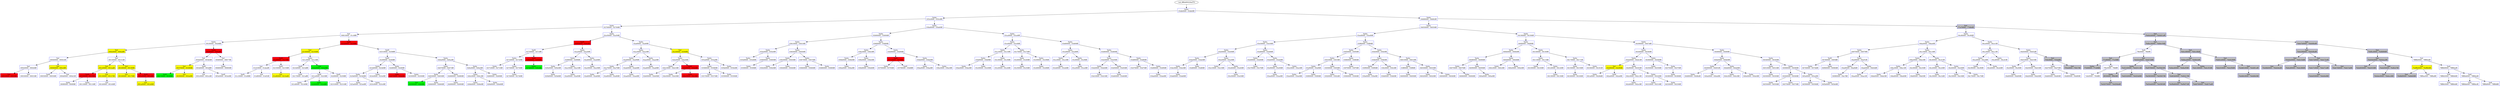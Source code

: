 /* Pid:   2424 */
digraph processtree {
graph [rankdir = "TB"];
vad_fffffa80022baf78 -> vad_fffffa8000ebfe30
vad_fffffa8000ebfe30 [label = "{ Vadm\n03db0000 - 03db0fff }"shape = "record" color = "blue" style = "filled" fillcolor = "white"];
vad_fffffa8000ebfe30 -> vad_fffffa8000ebc610
vad_fffffa8000ebc610 [label = "{ Vadm\n035c0000 - 035c0fff }"shape = "record" color = "blue" style = "filled" fillcolor = "white"];
vad_fffffa8000ebc610 -> vad_fffffa8000ebb9d0
vad_fffffa8000ebb9d0 [label = "{ Vadm\n02700000 - 02700fff }"shape = "record" color = "blue" style = "filled" fillcolor = "white"];
vad_fffffa8000ebb9d0 -> vad_fffffa8001f89d60
vad_fffffa8001f89d60 [label = "{ Vad \n00810000 - 01c0ffff }"shape = "record" color = "blue" style = "filled" fillcolor = "white"];
vad_fffffa8001f89d60 -> vad_fffffa8002196b10
vad_fffffa8002196b10 [label = "{ Vadm\n001f0000 - 0026ffff }"shape = "record" color = "blue" style = "filled" fillcolor = "white"];
vad_fffffa8002196b10 -> vad_fffffa8001f51980
vad_fffffa8001f51980 [label = "{ Vad \n000e0000 - 000edfff }"shape = "record" color = "blue" style = "filled" fillcolor = "yellow"];
vad_fffffa8001f51980 -> vad_fffffa8001d390e0
vad_fffffa8001d390e0 [label = "{ Vad \n00040000 - 00041fff }"shape = "record" color = "blue" style = "filled" fillcolor = "white"];
vad_fffffa8001d390e0 -> vad_fffffa8001f51aa0
vad_fffffa8001f51aa0 [label = "{ Vad \n00020000 - 00026fff }"shape = "record" color = "blue" style = "filled" fillcolor = "white"];
vad_fffffa8001f51aa0 -> vad_fffffa80022ba550
vad_fffffa80022ba550 [label = "{ Vad \n00010000 - 0001ffff }"shape = "record" color = "blue" style = "filled" fillcolor = "red"];
vad_fffffa8001f51aa0 -> vad_fffffa8002201190
vad_fffffa8002201190 [label = "{ Vad \n00030000 - 00033fff }"shape = "record" color = "blue" style = "filled" fillcolor = "white"];
vad_fffffa8001d390e0 -> vad_fffffa80022a1cb0
vad_fffffa80022a1cb0 [label = "{ Vad \n00060000 - 000c6fff }"shape = "record" color = "blue" style = "filled" fillcolor = "yellow"];
vad_fffffa80022a1cb0 -> vad_fffffa8001f10760
vad_fffffa8001f10760 [label = "{ VadS\n00050000 - 00050fff }"shape = "record" color = "blue" style = "filled" fillcolor = "white"];
vad_fffffa80022a1cb0 -> vad_fffffa8001f51a10
vad_fffffa8001f51a10 [label = "{ Vad \n000d0000 - 000d1fff }"shape = "record" color = "blue" style = "filled" fillcolor = "white"];
vad_fffffa8001f51980 -> vad_fffffa8001c76640
vad_fffffa8001c76640 [label = "{ Vad \n00150000 - 00151fff }"shape = "record" color = "blue" style = "filled" fillcolor = "white"];
vad_fffffa8001c76640 -> vad_fffffa800201e370
vad_fffffa800201e370 [label = "{ Vad \n00120000 - 0012afff }"shape = "record" color = "blue" style = "filled" fillcolor = "yellow"];
vad_fffffa800201e370 -> vad_fffffa8001dbbb10
vad_fffffa8001dbbb10 [label = "{ VadS\n00100000 - 0010ffff }"shape = "record" color = "blue" style = "filled" fillcolor = "red"];
vad_fffffa8001dbbb10 -> vad_fffffa80021cbbd0
vad_fffffa80021cbbd0 [label = "{ Vadm\n000f0000 - 000f0fff }"shape = "record" color = "blue" style = "filled" fillcolor = "white"];
vad_fffffa8001dbbb10 -> vad_fffffa8001edea40
vad_fffffa8001edea40 [label = "{ Vadm\n00110000 - 00110fff }"shape = "record" color = "blue" style = "filled" fillcolor = "white"];
vad_fffffa800201e370 -> vad_fffffa800201d010
vad_fffffa800201d010 [label = "{ Vad \n00130000 - 00137fff }"shape = "record" color = "blue" style = "filled" fillcolor = "yellow"];
vad_fffffa800201d010 -> vad_fffffa800202a9e0
vad_fffffa800202a9e0 [label = "{ Vad \n00140000 - 00140fff }"shape = "record" color = "blue" style = "filled" fillcolor = "white"];
vad_fffffa8001c76640 -> vad_fffffa8000e932a0
vad_fffffa8000e932a0 [label = "{ Vad \n00180000 - 00190fff }"shape = "record" color = "blue" style = "filled" fillcolor = "yellow"];
vad_fffffa8000e932a0 -> vad_fffffa80022a3510
vad_fffffa80022a3510 [label = "{ Vad \n00160000 - 00170fff }"shape = "record" color = "blue" style = "filled" fillcolor = "yellow"];
vad_fffffa8000e932a0 -> vad_fffffa8001415160
vad_fffffa8001415160 [label = "{ VadS\n001e0000 - 001effff }"shape = "record" color = "blue" style = "filled" fillcolor = "red"];
vad_fffffa8001415160 -> vad_fffffa8002201420
vad_fffffa8002201420 [label = "{ Vad \n001a0000 - 001d0fff }"shape = "record" color = "blue" style = "filled" fillcolor = "yellow"];
vad_fffffa8002196b10 -> vad_fffffa8001069620
vad_fffffa8001069620 [label = "{ Vadm\n003f0000 - 004effff }"shape = "record" color = "blue" style = "filled" fillcolor = "red"];
vad_fffffa8001069620 -> vad_fffffa8000ea4880
vad_fffffa8000ea4880 [label = "{ Vad \n003b0000 - 003b0fff }"shape = "record" color = "blue" style = "filled" fillcolor = "white"];
vad_fffffa8000ea4880 -> vad_fffffa800222a190
vad_fffffa800222a190 [label = "{ Vad \n00370000 - 00380fff }"shape = "record" color = "blue" style = "filled" fillcolor = "yellow"];
vad_fffffa800222a190 -> vad_fffffa8001ee48e0
vad_fffffa8001ee48e0 [label = "{ VadS\n00270000 - 0036ffff }"shape = "record" color = "blue" style = "filled" fillcolor = "green"];
vad_fffffa800222a190 -> vad_fffffa8000e96780
vad_fffffa8000e96780 [label = "{ Vad \n00390000 - 003a0fff }"shape = "record" color = "blue" style = "filled" fillcolor = "yellow"];
vad_fffffa8000ea4880 -> vad_fffffa8000e91390
vad_fffffa8000e91390 [label = "{ VadS\n003d0000 - 003dffff }"shape = "record" color = "blue" style = "filled" fillcolor = "white"];
vad_fffffa8000e91390 -> vad_fffffa8000e94da0
vad_fffffa8000e94da0 [label = "{ Vad \n003c0000 - 003c2fff }"shape = "record" color = "blue" style = "filled" fillcolor = "white"];
vad_fffffa8000e91390 -> vad_fffffa8000e93700
vad_fffffa8000e93700 [label = "{ VadS\n003e0000 - 003e0fff }"shape = "record" color = "blue" style = "filled" fillcolor = "white"];
vad_fffffa8001069620 -> vad_fffffa8001f89720
vad_fffffa8001f89720 [label = "{ Vad \n004f0000 - 00677fff }"shape = "record" color = "blue" style = "filled" fillcolor = "white"];
vad_fffffa8001f89720 -> vad_fffffa80021eee50
vad_fffffa80021eee50 [label = "{ Vadm\n00680000 - 00800fff }"shape = "record" color = "blue" style = "filled" fillcolor = "white"];
vad_fffffa8001f89d60 -> vad_fffffa8001333df0
vad_fffffa8001333df0 [label = "{ VadS\n02320000 - 0239ffff }"shape = "record" color = "blue" style = "filled" fillcolor = "red"];
vad_fffffa8001333df0 -> vad_fffffa8000eba9c0
vad_fffffa8000eba9c0 [label = "{ Vad \n02160000 - 02164fff }"shape = "record" color = "blue" style = "filled" fillcolor = "yellow"];
vad_fffffa8000eba9c0 -> vad_fffffa8000d27850
vad_fffffa8000d27850 [label = "{ VadS\n01e00000 - 01e7ffff }"shape = "record" color = "blue" style = "filled" fillcolor = "red"];
vad_fffffa8000d27850 -> vad_fffffa8000e95970
vad_fffffa8000e95970 [label = "{ Vad \n01d10000 - 01deefff }"shape = "record" color = "blue" style = "filled" fillcolor = "white"];
vad_fffffa8000e95970 -> vad_fffffa8001d39090
vad_fffffa8001d39090 [label = "{ VadS\n01c10000 - 01d0ffff }"shape = "record" color = "blue" style = "filled" fillcolor = "white"];
vad_fffffa8000e95970 -> vad_fffffa8000e9e660
vad_fffffa8000e9e660 [label = "{ Vad \n01df0000 - 01df1fff }"shape = "record" color = "blue" style = "filled" fillcolor = "white"];
vad_fffffa8000d27850 -> vad_fffffa80022aec10
vad_fffffa80022aec10 [label = "{ VadS\n02150000 - 02150fff }"shape = "record" color = "blue" style = "filled" fillcolor = "white"];
vad_fffffa80022aec10 -> vad_fffffa8000e8e3c0
vad_fffffa8000e8e3c0 [label = "{ Vad \n01e80000 - 0214efff }"shape = "record" color = "blue" style = "filled" fillcolor = "yellow"];
vad_fffffa8000eba9c0 -> vad_fffffa8000ea6c10
vad_fffffa8000ea6c10 [label = "{ Vadm\n021c0000 - 021c0fff }"shape = "record" color = "blue" style = "filled" fillcolor = "white"];
vad_fffffa8000ea6c10 -> vad_fffffa8001e8d680
vad_fffffa8001e8d680 [label = "{ VadS\n021b0000 - 021bffff }"shape = "record" color = "blue" style = "filled" fillcolor = "white"];
vad_fffffa8001e8d680 -> vad_fffffa8000eb0680
vad_fffffa8000eb0680 [label = "{ VadS\n02170000 - 021affff }"shape = "record" color = "blue" style = "filled" fillcolor = "white"];
vad_fffffa8000ea6c10 -> vad_fffffa8000eba620
vad_fffffa8000eba620 [label = "{ Vad \n022e0000 - 022e0fff }"shape = "record" color = "blue" style = "filled" fillcolor = "green"];
vad_fffffa8000eba620 -> vad_fffffa8001cb6970
vad_fffffa8001cb6970 [label = "{ VadS\n021e0000 - 0225ffff }"shape = "record" color = "blue" style = "filled" fillcolor = "white"];
vad_fffffa8001cb6970 -> vad_fffffa8000eba920
vad_fffffa8000eba920 [label = "{ Vadm\n021d0000 - 021d0fff }"shape = "record" color = "blue" style = "filled" fillcolor = "white"];
vad_fffffa8001cb6970 -> vad_fffffa80013367e0
vad_fffffa80013367e0 [label = "{ VadS\n02260000 - 022dffff }"shape = "record" color = "blue" style = "filled" fillcolor = "green"];
vad_fffffa8000eba620 -> vad_fffffa8001e9d140
vad_fffffa8001e9d140 [label = "{ VadS\n022f0000 - 0230ffff }"shape = "record" color = "blue" style = "filled" fillcolor = "white"];
vad_fffffa8001e9d140 -> vad_fffffa8000ebbf70
vad_fffffa8000ebbf70 [label = "{ Vadm\n02310000 - 02310fff }"shape = "record" color = "blue" style = "filled" fillcolor = "white"];
vad_fffffa8001333df0 -> vad_fffffa8000e96390
vad_fffffa8000e96390 [label = "{ VadS\n02510000 - 0258ffff }"shape = "record" color = "blue" style = "filled" fillcolor = "white"];
vad_fffffa8000e96390 -> vad_fffffa80020f0270
vad_fffffa80020f0270 [label = "{ VadS\n023f0000 - 0246ffff }"shape = "record" color = "blue" style = "filled" fillcolor = "white"];
vad_fffffa80020f0270 -> vad_fffffa8000ebbe30
vad_fffffa8000ebbe30 [label = "{ Vadm\n023d0000 - 023d0fff }"shape = "record" color = "blue" style = "filled" fillcolor = "white"];
vad_fffffa8000ebbe30 -> vad_fffffa8000ebc250
vad_fffffa8000ebc250 [label = "{ Vadm\n023b0000 - 023b0fff }"shape = "record" color = "blue" style = "filled" fillcolor = "white"];
vad_fffffa8000ebc250 -> vad_fffffa8000eba580
vad_fffffa8000eba580 [label = "{ Vadm\n023a0000 - 023a0fff }"shape = "record" color = "blue" style = "filled" fillcolor = "white"];
vad_fffffa8000ebc250 -> vad_fffffa8000ebc110
vad_fffffa8000ebc110 [label = "{ Vadm\n023c0000 - 023c0fff }"shape = "record" color = "blue" style = "filled" fillcolor = "white"];
vad_fffffa8000ebbe30 -> vad_fffffa8000ebbd90
vad_fffffa8000ebbd90 [label = "{ Vadm\n023e0000 - 023e0fff }"shape = "record" color = "blue" style = "filled" fillcolor = "white"];
vad_fffffa80020f0270 -> vad_fffffa8000ebbcf0
vad_fffffa8000ebbcf0 [label = "{ Vadm\n024f0000 - 024f0fff }"shape = "record" color = "blue" style = "filled" fillcolor = "white"];
vad_fffffa8000ebbcf0 -> vad_fffffa8000e8e170
vad_fffffa8000e8e170 [label = "{ VadS\n02470000 - 024effff }"shape = "record" color = "blue" style = "filled" fillcolor = "red"];
vad_fffffa8000ebbcf0 -> vad_fffffa8000ebbc50
vad_fffffa8000ebbc50 [label = "{ Vadm\n02500000 - 02500fff }"shape = "record" color = "blue" style = "filled" fillcolor = "white"];
vad_fffffa8000e96390 -> vad_fffffa8001bc60e0
vad_fffffa8001bc60e0 [label = "{ Vadm\n026a0000 - 026a2fff }"shape = "record" color = "blue" style = "filled" fillcolor = "white"];
vad_fffffa8001bc60e0 -> vad_fffffa8001fa56c0
vad_fffffa8001fa56c0 [label = "{ Vadm\n02670000 - 02673fff }"shape = "record" color = "blue" style = "filled" fillcolor = "white"];
vad_fffffa8001fa56c0 -> vad_fffffa8000ebbbb0
vad_fffffa8000ebbbb0 [label = "{ Vadm\n02650000 - 02650fff }"shape = "record" color = "blue" style = "filled" fillcolor = "white"];
vad_fffffa8000ebbbb0 -> vad_fffffa8000eba800
vad_fffffa8000eba800 [label = "{ Vad \n02590000 - 0264ffff }"shape = "record" color = "blue" style = "filled" fillcolor = "green"];
vad_fffffa8000ebbbb0 -> vad_fffffa8001f2ce70
vad_fffffa8001f2ce70 [label = "{ Vadm\n02660000 - 02660fff }"shape = "record" color = "blue" style = "filled" fillcolor = "white"];
vad_fffffa8001fa56c0 -> vad_fffffa8000eacdd0
vad_fffffa8000eacdd0 [label = "{ Vadm\n02680000 - 02680fff }"shape = "record" color = "blue" style = "filled" fillcolor = "white"];
vad_fffffa8000eacdd0 -> vad_fffffa800224f360
vad_fffffa800224f360 [label = "{ Vadm\n02690000 - 02690fff }"shape = "record" color = "blue" style = "filled" fillcolor = "white"];
vad_fffffa8001bc60e0 -> vad_fffffa8000ebbb10
vad_fffffa8000ebbb10 [label = "{ Vadm\n026e0000 - 026e0fff }"shape = "record" color = "blue" style = "filled" fillcolor = "white"];
vad_fffffa8000ebbb10 -> vad_fffffa8001ea1870
vad_fffffa8001ea1870 [label = "{ Vadm\n026c0000 - 026c3fff }"shape = "record" color = "blue" style = "filled" fillcolor = "white"];
vad_fffffa8001ea1870 -> vad_fffffa8001d3c940
vad_fffffa8001d3c940 [label = "{ Vadm\n026b0000 - 026b0fff }"shape = "record" color = "blue" style = "filled" fillcolor = "white"];
vad_fffffa8001ea1870 -> vad_fffffa8001f4a4d0
vad_fffffa8001f4a4d0 [label = "{ Vadm\n026d0000 - 026d0fff }"shape = "record" color = "blue" style = "filled" fillcolor = "white"];
vad_fffffa8000ebbb10 -> vad_fffffa8000ebba70
vad_fffffa8000ebba70 [label = "{ Vadm\n026f0000 - 026f0fff }"shape = "record" color = "blue" style = "filled" fillcolor = "white"];
vad_fffffa8000ebb9d0 -> vad_fffffa8000ebb1b0
vad_fffffa8000ebb1b0 [label = "{ Vadm\n02a50000 - 02a50fff }"shape = "record" color = "blue" style = "filled" fillcolor = "white"];
vad_fffffa8000ebb1b0 -> vad_fffffa8001eb5170
vad_fffffa8001eb5170 [label = "{ VadS\n02950000 - 029cffff }"shape = "record" color = "blue" style = "filled" fillcolor = "red"];
vad_fffffa8001eb5170 -> vad_fffffa8000e91900
vad_fffffa8000e91900 [label = "{ VadS\n02750000 - 027cffff }"shape = "record" color = "blue" style = "filled" fillcolor = "white"];
vad_fffffa8000e91900 -> vad_fffffa8000ebb890
vad_fffffa8000ebb890 [label = "{ Vadm\n02720000 - 02720fff }"shape = "record" color = "blue" style = "filled" fillcolor = "white"];
vad_fffffa8000ebb890 -> vad_fffffa8000ebb930
vad_fffffa8000ebb930 [label = "{ Vadm\n02710000 - 02710fff }"shape = "record" color = "blue" style = "filled" fillcolor = "white"];
vad_fffffa8000ebb890 -> vad_fffffa8000ebb7f0
vad_fffffa8000ebb7f0 [label = "{ Vadm\n02730000 - 02730fff }"shape = "record" color = "blue" style = "filled" fillcolor = "white"];
vad_fffffa8000ebb7f0 -> vad_fffffa8000ebb750
vad_fffffa8000ebb750 [label = "{ Vadm\n02740000 - 02740fff }"shape = "record" color = "blue" style = "filled" fillcolor = "white"];
vad_fffffa8000e91900 -> vad_fffffa8001c3e260
vad_fffffa8001c3e260 [label = "{ VadS\n028d0000 - 0294ffff }"shape = "record" color = "blue" style = "filled" fillcolor = "red"];
vad_fffffa8001c3e260 -> vad_fffffa8000ebc1b0
vad_fffffa8000ebc1b0 [label = "{ Vadm\n027d0000 - 028cffff }"shape = "record" color = "blue" style = "filled" fillcolor = "green"];
vad_fffffa8001eb5170 -> vad_fffffa8000ebb390
vad_fffffa8000ebb390 [label = "{ Vadm\n02a20000 - 02a20fff }"shape = "record" color = "blue" style = "filled" fillcolor = "white"];
vad_fffffa8000ebb390 -> vad_fffffa8000ebb570
vad_fffffa8000ebb570 [label = "{ Vadm\n029f0000 - 029f0fff }"shape = "record" color = "blue" style = "filled" fillcolor = "white"];
vad_fffffa8000ebb570 -> vad_fffffa8000ebb610
vad_fffffa8000ebb610 [label = "{ Vadm\n029e0000 - 029e0fff }"shape = "record" color = "blue" style = "filled" fillcolor = "white"];
vad_fffffa8000ebb610 -> vad_fffffa8000ebb6b0
vad_fffffa8000ebb6b0 [label = "{ Vadm\n029d0000 - 029d0fff }"shape = "record" color = "blue" style = "filled" fillcolor = "white"];
vad_fffffa8000ebb570 -> vad_fffffa8000ebb430
vad_fffffa8000ebb430 [label = "{ Vadm\n02a10000 - 02a10fff }"shape = "record" color = "blue" style = "filled" fillcolor = "white"];
vad_fffffa8000ebb430 -> vad_fffffa8000ebb4d0
vad_fffffa8000ebb4d0 [label = "{ Vadm\n02a00000 - 02a00fff }"shape = "record" color = "blue" style = "filled" fillcolor = "white"];
vad_fffffa8000ebb390 -> vad_fffffa8000ebb250
vad_fffffa8000ebb250 [label = "{ Vadm\n02a40000 - 02a40fff }"shape = "record" color = "blue" style = "filled" fillcolor = "white"];
vad_fffffa8000ebb250 -> vad_fffffa8000ebb2f0
vad_fffffa8000ebb2f0 [label = "{ Vadm\n02a30000 - 02a30fff }"shape = "record" color = "blue" style = "filled" fillcolor = "white"];
vad_fffffa8000ebb1b0 -> vad_fffffa8000ebcc50
vad_fffffa8000ebcc50 [label = "{ Vadm\n02af0000 - 02af0fff }"shape = "record" color = "blue" style = "filled" fillcolor = "white"];
vad_fffffa8000ebcc50 -> vad_fffffa8000ebce30
vad_fffffa8000ebce30 [label = "{ Vadm\n02ac0000 - 02ac0fff }"shape = "record" color = "blue" style = "filled" fillcolor = "white"];
vad_fffffa8000ebce30 -> vad_fffffa8000ebb010
vad_fffffa8000ebb010 [label = "{ Vadm\n02a90000 - 02a90fff }"shape = "record" color = "blue" style = "filled" fillcolor = "white"];
vad_fffffa8000ebb010 -> vad_fffffa8000ebbed0
vad_fffffa8000ebbed0 [label = "{ Vadm\n02a70000 - 02a70fff }"shape = "record" color = "blue" style = "filled" fillcolor = "white"];
vad_fffffa8000ebbed0 -> vad_fffffa8000ebb110
vad_fffffa8000ebb110 [label = "{ Vadm\n02a60000 - 02a60fff }"shape = "record" color = "blue" style = "filled" fillcolor = "white"];
vad_fffffa8000ebbed0 -> vad_fffffa8000ebc010
vad_fffffa8000ebc010 [label = "{ Vadm\n02a80000 - 02a80fff }"shape = "record" color = "blue" style = "filled" fillcolor = "white"];
vad_fffffa8000ebb010 -> vad_fffffa8000ebced0
vad_fffffa8000ebced0 [label = "{ Vadm\n02ab0000 - 02ab0fff }"shape = "record" color = "blue" style = "filled" fillcolor = "white"];
vad_fffffa8000ebced0 -> vad_fffffa8000ebcf70
vad_fffffa8000ebcf70 [label = "{ Vadm\n02aa0000 - 02aa0fff }"shape = "record" color = "blue" style = "filled" fillcolor = "white"];
vad_fffffa8000ebce30 -> vad_fffffa8000ebccf0
vad_fffffa8000ebccf0 [label = "{ Vadm\n02ae0000 - 02ae0fff }"shape = "record" color = "blue" style = "filled" fillcolor = "white"];
vad_fffffa8000ebccf0 -> vad_fffffa8000ebcd90
vad_fffffa8000ebcd90 [label = "{ Vadm\n02ad0000 - 02ad0fff }"shape = "record" color = "blue" style = "filled" fillcolor = "white"];
vad_fffffa8000ebcc50 -> vad_fffffa8000e94e30
vad_fffffa8000e94e30 [label = "{ Vad \n02c40000 - 0356ffff }"shape = "record" color = "blue" style = "filled" fillcolor = "yellow"];
vad_fffffa8000e94e30 -> vad_fffffa8000ebca70
vad_fffffa8000ebca70 [label = "{ Vadm\n02b20000 - 02b20fff }"shape = "record" color = "blue" style = "filled" fillcolor = "white"];
vad_fffffa8000ebca70 -> vad_fffffa8000ebcb10
vad_fffffa8000ebcb10 [label = "{ Vadm\n02b10000 - 02b10fff }"shape = "record" color = "blue" style = "filled" fillcolor = "white"];
vad_fffffa8000ebcb10 -> vad_fffffa8000ebcbb0
vad_fffffa8000ebcbb0 [label = "{ Vadm\n02b00000 - 02b00fff }"shape = "record" color = "blue" style = "filled" fillcolor = "white"];
vad_fffffa8000ebca70 -> vad_fffffa8000ea8220
vad_fffffa8000ea8220 [label = "{ VadS\n02b40000 - 02bbffff }"shape = "record" color = "blue" style = "filled" fillcolor = "red"];
vad_fffffa8000ea8220 -> vad_fffffa8000ebc9d0
vad_fffffa8000ebc9d0 [label = "{ Vadm\n02b30000 - 02b30fff }"shape = "record" color = "blue" style = "filled" fillcolor = "white"];
vad_fffffa8000ea8220 -> vad_fffffa8000ea50b0
vad_fffffa8000ea50b0 [label = "{ VadS\n02bc0000 - 02c3ffff }"shape = "record" color = "blue" style = "filled" fillcolor = "red"];
vad_fffffa8000e94e30 -> vad_fffffa8000ebc750
vad_fffffa8000ebc750 [label = "{ Vadm\n035a0000 - 035a0fff }"shape = "record" color = "blue" style = "filled" fillcolor = "white"];
vad_fffffa8000ebc750 -> vad_fffffa8000ebc890
vad_fffffa8000ebc890 [label = "{ Vadm\n03580000 - 03580fff }"shape = "record" color = "blue" style = "filled" fillcolor = "white"];
vad_fffffa8000ebc890 -> vad_fffffa8000ebc930
vad_fffffa8000ebc930 [label = "{ Vadm\n03570000 - 03570fff }"shape = "record" color = "blue" style = "filled" fillcolor = "white"];
vad_fffffa8000ebc890 -> vad_fffffa8000ebc7f0
vad_fffffa8000ebc7f0 [label = "{ Vadm\n03590000 - 03590fff }"shape = "record" color = "blue" style = "filled" fillcolor = "white"];
vad_fffffa8000ebc750 -> vad_fffffa8000ebc6b0
vad_fffffa8000ebc6b0 [label = "{ Vadm\n035b0000 - 035b0fff }"shape = "record" color = "blue" style = "filled" fillcolor = "white"];
vad_fffffa8000ebc610 -> vad_fffffa8000ebd570
vad_fffffa8000ebd570 [label = "{ Vadm\n03bd0000 - 03bd0fff }"shape = "record" color = "blue" style = "filled" fillcolor = "white"];
vad_fffffa8000ebd570 -> vad_fffffa8000ebdcf0
vad_fffffa8000ebdcf0 [label = "{ Vadm\n03690000 - 03690fff }"shape = "record" color = "blue" style = "filled" fillcolor = "white"];
vad_fffffa8000ebdcf0 -> vad_fffffa8000ebc2f0
vad_fffffa8000ebc2f0 [label = "{ Vadm\n03610000 - 03610fff }"shape = "record" color = "blue" style = "filled" fillcolor = "white"];
vad_fffffa8000ebc2f0 -> vad_fffffa8000ebc4d0
vad_fffffa8000ebc4d0 [label = "{ Vadm\n035e0000 - 035e0fff }"shape = "record" color = "blue" style = "filled" fillcolor = "white"];
vad_fffffa8000ebc4d0 -> vad_fffffa8000ebc570
vad_fffffa8000ebc570 [label = "{ Vadm\n035d0000 - 035d0fff }"shape = "record" color = "blue" style = "filled" fillcolor = "white"];
vad_fffffa8000ebc4d0 -> vad_fffffa8000ebc390
vad_fffffa8000ebc390 [label = "{ Vadm\n03600000 - 03600fff }"shape = "record" color = "blue" style = "filled" fillcolor = "white"];
vad_fffffa8000ebc390 -> vad_fffffa8000ebc430
vad_fffffa8000ebc430 [label = "{ Vadm\n035f0000 - 035f0fff }"shape = "record" color = "blue" style = "filled" fillcolor = "white"];
vad_fffffa8000ebc2f0 -> vad_fffffa8000ebd010
vad_fffffa8000ebd010 [label = "{ Vadm\n03650000 - 03650fff }"shape = "record" color = "blue" style = "filled" fillcolor = "white"];
vad_fffffa8000ebd010 -> vad_fffffa8000ebdf70
vad_fffffa8000ebdf70 [label = "{ Vadm\n03630000 - 03630fff }"shape = "record" color = "blue" style = "filled" fillcolor = "white"];
vad_fffffa8000ebdf70 -> vad_fffffa8000ebde30
vad_fffffa8000ebde30 [label = "{ Vadm\n03620000 - 03620fff }"shape = "record" color = "blue" style = "filled" fillcolor = "white"];
vad_fffffa8000ebdf70 -> vad_fffffa8000ebded0
vad_fffffa8000ebded0 [label = "{ Vadm\n03640000 - 03640fff }"shape = "record" color = "blue" style = "filled" fillcolor = "white"];
vad_fffffa8000ebd010 -> vad_fffffa8000ebdc50
vad_fffffa8000ebdc50 [label = "{ Vadm\n03670000 - 03670fff }"shape = "record" color = "blue" style = "filled" fillcolor = "white"];
vad_fffffa8000ebdc50 -> vad_fffffa8000ebdd90
vad_fffffa8000ebdd90 [label = "{ Vadm\n03660000 - 03660fff }"shape = "record" color = "blue" style = "filled" fillcolor = "white"];
vad_fffffa8000ebdc50 -> vad_fffffa8000ebdbb0
vad_fffffa8000ebdbb0 [label = "{ Vadm\n03680000 - 03680fff }"shape = "record" color = "blue" style = "filled" fillcolor = "white"];
vad_fffffa8000ebdcf0 -> vad_fffffa8000ebd750
vad_fffffa8000ebd750 [label = "{ Vadm\n036f0000 - 036f0fff }"shape = "record" color = "blue" style = "filled" fillcolor = "white"];
vad_fffffa8000ebd750 -> vad_fffffa8000ebd930
vad_fffffa8000ebd930 [label = "{ Vadm\n036c0000 - 036c0fff }"shape = "record" color = "blue" style = "filled" fillcolor = "white"];
vad_fffffa8000ebd930 -> vad_fffffa8000ebd9d0
vad_fffffa8000ebd9d0 [label = "{ Vadm\n036b0000 - 036b0fff }"shape = "record" color = "blue" style = "filled" fillcolor = "white"];
vad_fffffa8000ebd9d0 -> vad_fffffa8000ebdb10
vad_fffffa8000ebdb10 [label = "{ Vadm\n036a0000 - 036a0fff }"shape = "record" color = "blue" style = "filled" fillcolor = "white"];
vad_fffffa8000ebd930 -> vad_fffffa8000ebd890
vad_fffffa8000ebd890 [label = "{ Vadm\n036e0000 - 036e0fff }"shape = "record" color = "blue" style = "filled" fillcolor = "white"];
vad_fffffa8000ebd890 -> vad_fffffa8000ebda70
vad_fffffa8000ebda70 [label = "{ Vadm\n036d0000 - 036d0fff }"shape = "record" color = "blue" style = "filled" fillcolor = "white"];
vad_fffffa8000ebd750 -> vad_fffffa8000ebd7f0
vad_fffffa8000ebd7f0 [label = "{ Vadm\n03b90000 - 03b90fff }"shape = "record" color = "blue" style = "filled" fillcolor = "white"];
vad_fffffa8000ebd7f0 -> vad_fffffa8000ea74c0
vad_fffffa8000ea74c0 [label = "{ VadS\n03710000 - 0378ffff }"shape = "record" color = "blue" style = "filled" fillcolor = "red"];
vad_fffffa8000ea74c0 -> vad_fffffa8000ebd6b0
vad_fffffa8000ebd6b0 [label = "{ Vadm\n03700000 - 03700fff }"shape = "record" color = "blue" style = "filled" fillcolor = "white"];
vad_fffffa8000ea74c0 -> vad_fffffa800209fdc0
vad_fffffa800209fdc0 [label = "{ VadS\n03790000 - 03b8ffff }"shape = "record" color = "blue" style = "filled" fillcolor = "white"];
vad_fffffa8000ebd7f0 -> vad_fffffa8000ebd4d0
vad_fffffa8000ebd4d0 [label = "{ Vadm\n03bb0000 - 03bb0fff }"shape = "record" color = "blue" style = "filled" fillcolor = "white"];
vad_fffffa8000ebd4d0 -> vad_fffffa8000ebd610
vad_fffffa8000ebd610 [label = "{ Vadm\n03ba0000 - 03ba0fff }"shape = "record" color = "blue" style = "filled" fillcolor = "white"];
vad_fffffa8000ebd4d0 -> vad_fffffa8000ebd430
vad_fffffa8000ebd430 [label = "{ Vadm\n03bc0000 - 03bc0fff }"shape = "record" color = "blue" style = "filled" fillcolor = "white"];
vad_fffffa8000ebd570 -> vad_fffffa8000ebef70
vad_fffffa8000ebef70 [label = "{ Vadm\n03ca0000 - 03ca0fff }"shape = "record" color = "blue" style = "filled" fillcolor = "white"];
vad_fffffa8000ebef70 -> vad_fffffa8000ec40d0
vad_fffffa8000ec40d0 [label = "{ Vadm\n03c40000 - 03c40fff }"shape = "record" color = "blue" style = "filled" fillcolor = "white"];
vad_fffffa8000ec40d0 -> vad_fffffa8000ec4210
vad_fffffa8000ec4210 [label = "{ Vadm\n03c10000 - 03c10fff }"shape = "record" color = "blue" style = "filled" fillcolor = "white"];
vad_fffffa8000ec4210 -> vad_fffffa8000ebd110
vad_fffffa8000ebd110 [label = "{ Vadm\n03bf0000 - 03bf0fff }"shape = "record" color = "blue" style = "filled" fillcolor = "white"];
vad_fffffa8000ebd110 -> vad_fffffa8000ebd390
vad_fffffa8000ebd390 [label = "{ Vadm\n03be0000 - 03be0fff }"shape = "record" color = "blue" style = "filled" fillcolor = "white"];
vad_fffffa8000ebd110 -> vad_fffffa8000ebd2f0
vad_fffffa8000ebd2f0 [label = "{ Vadm\n03c00000 - 03c00fff }"shape = "record" color = "blue" style = "filled" fillcolor = "white"];
vad_fffffa8000ec4210 -> vad_fffffa8000ebe010
vad_fffffa8000ebe010 [label = "{ Vadm\n03c30000 - 03c30fff }"shape = "record" color = "blue" style = "filled" fillcolor = "white"];
vad_fffffa8000ebe010 -> vad_fffffa8000ebeed0
vad_fffffa8000ebeed0 [label = "{ Vadm\n03c20000 - 03c20fff }"shape = "record" color = "blue" style = "filled" fillcolor = "white"];
vad_fffffa8000ec40d0 -> vad_fffffa8000ec5f70
vad_fffffa8000ec5f70 [label = "{ Vadm\n03c70000 - 03c70fff }"shape = "record" color = "blue" style = "filled" fillcolor = "white"];
vad_fffffa8000ec5f70 -> vad_fffffa8000ebee30
vad_fffffa8000ebee30 [label = "{ Vadm\n03c60000 - 03c60fff }"shape = "record" color = "blue" style = "filled" fillcolor = "white"];
vad_fffffa8000ebee30 -> vad_fffffa8000ebecf0
vad_fffffa8000ebecf0 [label = "{ Vadm\n03c50000 - 03c50fff }"shape = "record" color = "blue" style = "filled" fillcolor = "white"];
vad_fffffa8000ec5f70 -> vad_fffffa8000ebec50
vad_fffffa8000ebec50 [label = "{ Vadm\n03c90000 - 03c90fff }"shape = "record" color = "blue" style = "filled" fillcolor = "white"];
vad_fffffa8000ebec50 -> vad_fffffa8000ebeb10
vad_fffffa8000ebeb10 [label = "{ Vadm\n03c80000 - 03c80fff }"shape = "record" color = "blue" style = "filled" fillcolor = "white"];
vad_fffffa8000ebef70 -> vad_fffffa8000ebebb0
vad_fffffa8000ebebb0 [label = "{ Vadm\n03d00000 - 03d00fff }"shape = "record" color = "blue" style = "filled" fillcolor = "white"];
vad_fffffa8000ebebb0 -> vad_fffffa8000ebed90
vad_fffffa8000ebed90 [label = "{ Vadm\n03cd0000 - 03cd0fff }"shape = "record" color = "blue" style = "filled" fillcolor = "white"];
vad_fffffa8000ebed90 -> vad_fffffa8000ebea70
vad_fffffa8000ebea70 [label = "{ Vadm\n03cc0000 - 03cc0fff }"shape = "record" color = "blue" style = "filled" fillcolor = "white"];
vad_fffffa8000ebea70 -> vad_fffffa8000ebe930
vad_fffffa8000ebe930 [label = "{ Vadm\n03cb0000 - 03cb0fff }"shape = "record" color = "blue" style = "filled" fillcolor = "white"];
vad_fffffa8000ebed90 -> vad_fffffa8000ebe890
vad_fffffa8000ebe890 [label = "{ Vadm\n03cf0000 - 03cf0fff }"shape = "record" color = "blue" style = "filled" fillcolor = "white"];
vad_fffffa8000ebe890 -> vad_fffffa8000ebe750
vad_fffffa8000ebe750 [label = "{ Vadm\n03ce0000 - 03ce0fff }"shape = "record" color = "blue" style = "filled" fillcolor = "white"];
vad_fffffa8000ebebb0 -> vad_fffffa8000ebe7f0
vad_fffffa8000ebe7f0 [label = "{ Vadm\n03d60000 - 03d60fff }"shape = "record" color = "blue" style = "filled" fillcolor = "white"];
vad_fffffa8000ebe7f0 -> vad_fffffa8000ebe9d0
vad_fffffa8000ebe9d0 [label = "{ Vadm\n03d30000 - 03d30fff }"shape = "record" color = "blue" style = "filled" fillcolor = "white"];
vad_fffffa8000ebe9d0 -> vad_fffffa8000ebe6b0
vad_fffffa8000ebe6b0 [label = "{ Vadm\n03d20000 - 03d20fff }"shape = "record" color = "blue" style = "filled" fillcolor = "white"];
vad_fffffa8000ebe6b0 -> vad_fffffa8000ebe570
vad_fffffa8000ebe570 [label = "{ Vadm\n03d10000 - 03d10fff }"shape = "record" color = "blue" style = "filled" fillcolor = "white"];
vad_fffffa8000ebe9d0 -> vad_fffffa8000ebe4d0
vad_fffffa8000ebe4d0 [label = "{ Vadm\n03d50000 - 03d50fff }"shape = "record" color = "blue" style = "filled" fillcolor = "white"];
vad_fffffa8000ebe4d0 -> vad_fffffa8000ebe390
vad_fffffa8000ebe390 [label = "{ Vadm\n03d40000 - 03d40fff }"shape = "record" color = "blue" style = "filled" fillcolor = "white"];
vad_fffffa8000ebe7f0 -> vad_fffffa8000ebe2f0
vad_fffffa8000ebe2f0 [label = "{ Vadm\n03d80000 - 03d80fff }"shape = "record" color = "blue" style = "filled" fillcolor = "white"];
vad_fffffa8000ebe2f0 -> vad_fffffa8000ebe1b0
vad_fffffa8000ebe1b0 [label = "{ Vadm\n03d70000 - 03d70fff }"shape = "record" color = "blue" style = "filled" fillcolor = "white"];
vad_fffffa8000ebe2f0 -> vad_fffffa8000ebe610
vad_fffffa8000ebe610 [label = "{ Vadm\n03d90000 - 03d90fff }"shape = "record" color = "blue" style = "filled" fillcolor = "white"];
vad_fffffa8000ebe610 -> vad_fffffa8000ebff70
vad_fffffa8000ebff70 [label = "{ Vadm\n03da0000 - 03da0fff }"shape = "record" color = "blue" style = "filled" fillcolor = "white"];
vad_fffffa8000ebfe30 -> vad_fffffa8001f2b1a0
vad_fffffa8001f2b1a0 [label = "{ Vadm\n04680000 - 04682fff }"shape = "record" color = "blue" style = "filled" fillcolor = "white"];
vad_fffffa8001f2b1a0 -> vad_fffffa8000ec6110
vad_fffffa8000ec6110 [label = "{ Vadm\n04050000 - 04050fff }"shape = "record" color = "blue" style = "filled" fillcolor = "white"];
vad_fffffa8000ec6110 -> vad_fffffa8000ebfcf0
vad_fffffa8000ebfcf0 [label = "{ Vadm\n03ed0000 - 03ed0fff }"shape = "record" color = "blue" style = "filled" fillcolor = "white"];
vad_fffffa8000ebfcf0 -> vad_fffffa8000ebe430
vad_fffffa8000ebe430 [label = "{ Vadm\n03e50000 - 03e50fff }"shape = "record" color = "blue" style = "filled" fillcolor = "white"];
vad_fffffa8000ebe430 -> vad_fffffa8000ebe110
vad_fffffa8000ebe110 [label = "{ Vadm\n03e00000 - 03e00fff }"shape = "record" color = "blue" style = "filled" fillcolor = "white"];
vad_fffffa8000ebe110 -> vad_fffffa8000ebfed0
vad_fffffa8000ebfed0 [label = "{ Vadm\n03de0000 - 03de0fff }"shape = "record" color = "blue" style = "filled" fillcolor = "white"];
vad_fffffa8000ebfed0 -> vad_fffffa8000ebfc50
vad_fffffa8000ebfc50 [label = "{ Vadm\n03dc0000 - 03dc0fff }"shape = "record" color = "blue" style = "filled" fillcolor = "white"];
vad_fffffa8000ebfc50 -> vad_fffffa8000ebfd90
vad_fffffa8000ebfd90 [label = "{ Vadm\n03dd0000 - 03dd0fff }"shape = "record" color = "blue" style = "filled" fillcolor = "white"];
vad_fffffa8000ebfed0 -> vad_fffffa8000ebe250
vad_fffffa8000ebe250 [label = "{ Vadm\n03df0000 - 03df0fff }"shape = "record" color = "blue" style = "filled" fillcolor = "white"];
vad_fffffa8000ebe110 -> vad_fffffa8000ebf430
vad_fffffa8000ebf430 [label = "{ Vadm\n03e20000 - 03e20fff }"shape = "record" color = "blue" style = "filled" fillcolor = "white"];
vad_fffffa8000ebf430 -> vad_fffffa8000ebf610
vad_fffffa8000ebf610 [label = "{ Vadm\n03e10000 - 03e10fff }"shape = "record" color = "blue" style = "filled" fillcolor = "white"];
vad_fffffa8000ebf430 -> vad_fffffa8000ebfb10
vad_fffffa8000ebfb10 [label = "{ Vadm\n03e40000 - 03e40fff }"shape = "record" color = "blue" style = "filled" fillcolor = "white"];
vad_fffffa8000ebfb10 -> vad_fffffa8000ebfbb0
vad_fffffa8000ebfbb0 [label = "{ Vadm\n03e30000 - 03e30fff }"shape = "record" color = "blue" style = "filled" fillcolor = "white"];
vad_fffffa8000ebe430 -> vad_fffffa8000ebf890
vad_fffffa8000ebf890 [label = "{ Vadm\n03e80000 - 03e80fff }"shape = "record" color = "blue" style = "filled" fillcolor = "white"];
vad_fffffa8000ebf890 -> vad_fffffa8000ebf930
vad_fffffa8000ebf930 [label = "{ Vadm\n03e60000 - 03e60fff }"shape = "record" color = "blue" style = "filled" fillcolor = "white"];
vad_fffffa8000ebf930 -> vad_fffffa8000ebf750
vad_fffffa8000ebf750 [label = "{ Vadm\n03e70000 - 03e70fff }"shape = "record" color = "blue" style = "filled" fillcolor = "white"];
vad_fffffa8000ebf890 -> vad_fffffa8000ebf6b0
vad_fffffa8000ebf6b0 [label = "{ Vadm\n03eb0000 - 03eb0fff }"shape = "record" color = "blue" style = "filled" fillcolor = "white"];
vad_fffffa8000ebf6b0 -> vad_fffffa8000ec5890
vad_fffffa8000ec5890 [label = "{ Vadm\n03e90000 - 03e90fff }"shape = "record" color = "blue" style = "filled" fillcolor = "white"];
vad_fffffa8000ec5890 -> vad_fffffa8000ebf570
vad_fffffa8000ebf570 [label = "{ Vadm\n03ea0000 - 03ea0fff }"shape = "record" color = "blue" style = "filled" fillcolor = "white"];
vad_fffffa8000ebf6b0 -> vad_fffffa8000ec5750
vad_fffffa8000ec5750 [label = "{ Vadm\n03ec0000 - 03ec0fff }"shape = "record" color = "blue" style = "filled" fillcolor = "white"];
vad_fffffa8000ebfcf0 -> vad_fffffa8000ec0e30
vad_fffffa8000ec0e30 [label = "{ Vadm\n03f80000 - 03f80fff }"shape = "record" color = "blue" style = "filled" fillcolor = "white"];
vad_fffffa8000ec0e30 -> vad_fffffa8000ec0010
vad_fffffa8000ec0010 [label = "{ Vadm\n03f50000 - 03f50fff }"shape = "record" color = "blue" style = "filled" fillcolor = "white"];
vad_fffffa8000ec0010 -> vad_fffffa8000ebf2f0
vad_fffffa8000ebf2f0 [label = "{ Vadm\n03f10000 - 03f10fff }"shape = "record" color = "blue" style = "filled" fillcolor = "white"];
vad_fffffa8000ebf2f0 -> vad_fffffa8000ebf4d0
vad_fffffa8000ebf4d0 [label = "{ Vadm\n03ef0000 - 03ef0fff }"shape = "record" color = "blue" style = "filled" fillcolor = "white"];
vad_fffffa8000ebf4d0 -> vad_fffffa8000ebf110
vad_fffffa8000ebf110 [label = "{ Vadm\n03ee0000 - 03ee0fff }"shape = "record" color = "blue" style = "filled" fillcolor = "white"];
vad_fffffa8000ebf4d0 -> vad_fffffa8000ebf390
vad_fffffa8000ebf390 [label = "{ Vadm\n03f00000 - 03f00fff }"shape = "record" color = "blue" style = "filled" fillcolor = "white"];
vad_fffffa8000ebf2f0 -> vad_fffffa8000ec5610
vad_fffffa8000ec5610 [label = "{ Vadm\n03f30000 - 03f30fff }"shape = "record" color = "blue" style = "filled" fillcolor = "white"];
vad_fffffa8000ec5610 -> vad_fffffa8000ec6250
vad_fffffa8000ec6250 [label = "{ Vadm\n03f20000 - 03f22fff }"shape = "record" color = "blue" style = "filled" fillcolor = "white"];
vad_fffffa8000ec5610 -> vad_fffffa8000ec0ed0
vad_fffffa8000ec0ed0 [label = "{ Vadm\n03f40000 - 03f40fff }"shape = "record" color = "blue" style = "filled" fillcolor = "white"];
vad_fffffa8000ec0010 -> vad_fffffa8000ec54d0
vad_fffffa8000ec54d0 [label = "{ Vadm\n03f60000 - 03f60fff }"shape = "record" color = "blue" style = "filled" fillcolor = "white"];
vad_fffffa8000ec54d0 -> vad_fffffa8000ec0cf0
vad_fffffa8000ec0cf0 [label = "{ Vadm\n03f70000 - 03f70fff }"shape = "record" color = "blue" style = "filled" fillcolor = "white"];
vad_fffffa8000ec0e30 -> vad_fffffa8000ec0a70
vad_fffffa8000ec0a70 [label = "{ Vadm\n03fe0000 - 03fe0fff }"shape = "record" color = "blue" style = "filled" fillcolor = "white"];
vad_fffffa8000ec0a70 -> vad_fffffa8000ec0c50
vad_fffffa8000ec0c50 [label = "{ Vadm\n03fb0000 - 03fb0fff }"shape = "record" color = "blue" style = "filled" fillcolor = "white"];
vad_fffffa8000ec0c50 -> vad_fffffa8000ec5390
vad_fffffa8000ec5390 [label = "{ Vadm\n03f90000 - 03f90fff }"shape = "record" color = "blue" style = "filled" fillcolor = "white"];
vad_fffffa8000ec5390 -> vad_fffffa8000ec0b10
vad_fffffa8000ec0b10 [label = "{ Vadm\n03fa0000 - 03fa0fff }"shape = "record" color = "blue" style = "filled" fillcolor = "white"];
vad_fffffa8000ec0c50 -> vad_fffffa8000ec5250
vad_fffffa8000ec5250 [label = "{ Vadm\n03fc0000 - 03fc0fff }"shape = "record" color = "blue" style = "filled" fillcolor = "white"];
vad_fffffa8000ec5250 -> vad_fffffa8000ec0930
vad_fffffa8000ec0930 [label = "{ Vadm\n03fd0000 - 03fd0fff }"shape = "record" color = "blue" style = "filled" fillcolor = "white"];
vad_fffffa8000ec0a70 -> vad_fffffa8000ec0890
vad_fffffa8000ec0890 [label = "{ Vadm\n04010000 - 04010fff }"shape = "record" color = "blue" style = "filled" fillcolor = "white"];
vad_fffffa8000ec0890 -> vad_fffffa8000ec5110
vad_fffffa8000ec5110 [label = "{ Vadm\n03ff0000 - 03ff0fff }"shape = "record" color = "blue" style = "filled" fillcolor = "white"];
vad_fffffa8000ec5110 -> vad_fffffa8000ec0750
vad_fffffa8000ec0750 [label = "{ Vadm\n04000000 - 04000fff }"shape = "record" color = "blue" style = "filled" fillcolor = "white"];
vad_fffffa8000ec0890 -> vad_fffffa8000ec07f0
vad_fffffa8000ec07f0 [label = "{ Vadm\n04030000 - 04030fff }"shape = "record" color = "blue" style = "filled" fillcolor = "white"];
vad_fffffa8000ec07f0 -> vad_fffffa8000ec6f70
vad_fffffa8000ec6f70 [label = "{ Vadm\n04020000 - 04020fff }"shape = "record" color = "blue" style = "filled" fillcolor = "white"];
vad_fffffa8000ec07f0 -> vad_fffffa8000ec61b0
vad_fffffa8000ec61b0 [label = "{ Vadm\n04040000 - 04040fff }"shape = "record" color = "blue" style = "filled" fillcolor = "white"];
vad_fffffa8000ec6110 -> vad_fffffa8000ec19d0
vad_fffffa8000ec19d0 [label = "{ Vadm\n04190000 - 04190fff }"shape = "record" color = "blue" style = "filled" fillcolor = "white"];
vad_fffffa8000ec19d0 -> vad_fffffa8000ec1e30
vad_fffffa8000ec1e30 [label = "{ Vadm\n040f0000 - 040f0fff }"shape = "record" color = "blue" style = "filled" fillcolor = "white"];
vad_fffffa8000ec1e30 -> vad_fffffa8000ec0250
vad_fffffa8000ec0250 [label = "{ Vadm\n040b0000 - 040b0fff }"shape = "record" color = "blue" style = "filled" fillcolor = "white"];
vad_fffffa8000ec0250 -> vad_fffffa8000ec7f70
vad_fffffa8000ec7f70 [label = "{ Vadm\n04080000 - 04080fff }"shape = "record" color = "blue" style = "filled" fillcolor = "white"];
vad_fffffa8000ec7f70 -> vad_fffffa8000ec0570
vad_fffffa8000ec0570 [label = "{ Vadm\n04070000 - 04070fff }"shape = "record" color = "blue" style = "filled" fillcolor = "white"];
vad_fffffa8000ec0570 -> vad_fffffa8000ec0610
vad_fffffa8000ec0610 [label = "{ Vadm\n04060000 - 04060fff }"shape = "record" color = "blue" style = "filled" fillcolor = "white"];
vad_fffffa8000ec7f70 -> vad_fffffa8000ec02f0
vad_fffffa8000ec02f0 [label = "{ Vadm\n04090000 - 04090fff }"shape = "record" color = "blue" style = "filled" fillcolor = "white"];
vad_fffffa8000ec02f0 -> vad_fffffa8000ec0110
vad_fffffa8000ec0110 [label = "{ Vadm\n040a0000 - 040a0fff }"shape = "record" color = "blue" style = "filled" fillcolor = "white"];
vad_fffffa8000ec0250 -> vad_fffffa8000ec01b0
vad_fffffa8000ec01b0 [label = "{ Vadm\n040d0000 - 040d0fff }"shape = "record" color = "blue" style = "filled" fillcolor = "white"];
vad_fffffa8000ec01b0 -> vad_fffffa8000ec6bb0
vad_fffffa8000ec6bb0 [label = "{ Vadm\n040c0000 - 040c0fff }"shape = "record" color = "blue" style = "filled" fillcolor = "white"];
vad_fffffa8000ec01b0 -> vad_fffffa8000ec1ed0
vad_fffffa8000ec1ed0 [label = "{ Vadm\n040e0000 - 040e0fff }"shape = "record" color = "blue" style = "filled" fillcolor = "white"];
vad_fffffa8000ec1e30 -> vad_fffffa8000ec59d0
vad_fffffa8000ec59d0 [label = "{ Vadm\n04140000 - 04140fff }"shape = "record" color = "blue" style = "filled" fillcolor = "white"];
vad_fffffa8000ec59d0 -> vad_fffffa8000ec1010
vad_fffffa8000ec1010 [label = "{ Vadm\n04110000 - 04110fff }"shape = "record" color = "blue" style = "filled" fillcolor = "white"];
vad_fffffa8000ec1010 -> vad_fffffa8000ec1f70
vad_fffffa8000ec1f70 [label = "{ Vadm\n04100000 - 04100fff }"shape = "record" color = "blue" style = "filled" fillcolor = "white"];
vad_fffffa8000ec1010 -> vad_fffffa8000ec1d90
vad_fffffa8000ec1d90 [label = "{ Vadm\n04120000 - 04120fff }"shape = "record" color = "blue" style = "filled" fillcolor = "white"];
vad_fffffa8000ec1d90 -> vad_fffffa800103d4b0
vad_fffffa800103d4b0 [label = "{ Vadm\n04130000 - 04130fff }"shape = "record" color = "blue" style = "filled" fillcolor = "white"];
vad_fffffa8000ec59d0 -> vad_fffffa8000ec09d0
vad_fffffa8000ec09d0 [label = "{ Vadm\n04170000 - 04171fff }"shape = "record" color = "blue" style = "filled" fillcolor = "white"];
vad_fffffa8000ec09d0 -> vad_fffffa8000ec1c50
vad_fffffa8000ec1c50 [label = "{ Vadm\n04150000 - 04150fff }"shape = "record" color = "blue" style = "filled" fillcolor = "white"];
vad_fffffa8000ec1c50 -> vad_fffffa8000ec1bb0
vad_fffffa8000ec1bb0 [label = "{ Vadm\n04160000 - 04160fff }"shape = "record" color = "blue" style = "filled" fillcolor = "white"];
vad_fffffa8000ec09d0 -> vad_fffffa8000ec6ed0
vad_fffffa8000ec6ed0 [label = "{ Vadm\n04180000 - 04181fff }"shape = "record" color = "blue" style = "filled" fillcolor = "white"];
vad_fffffa8000ec19d0 -> vad_fffffa8000ec4350
vad_fffffa8000ec4350 [label = "{ Vadm\n04390000 - 0447dfff }"shape = "record" color = "blue" style = "filled" fillcolor = "white"];
vad_fffffa8000ec4350 -> vad_fffffa8000ec06b0
vad_fffffa8000ec06b0 [label = "{ Vadm\n04340000 - 04340fff }"shape = "record" color = "blue" style = "filled" fillcolor = "white"];
vad_fffffa8000ec06b0 -> vad_fffffa8000ec10c0
vad_fffffa8000ec10c0 [label = "{ Vadm\n042b0000 - 042b1fff }"shape = "record" color = "blue" style = "filled" fillcolor = "white"];
vad_fffffa8000ec10c0 -> vad_fffffa8000ec1160
vad_fffffa8000ec1160 [label = "{ Vad \n04290000 - 04290fff }"shape = "record" color = "blue" style = "filled" fillcolor = "yellow"];
vad_fffffa8000ec1160 -> vad_fffffa8000ec17f0
vad_fffffa8000ec17f0 [label = "{ Vadm\n041a0000 - 0428dfff }"shape = "record" color = "blue" style = "filled" fillcolor = "white"];
vad_fffffa8000ec1160 -> vad_fffffa8001cb6d10
vad_fffffa8001cb6d10 [label = "{ VadS\n042a0000 - 042a0fff }"shape = "record" color = "blue" style = "filled" fillcolor = "white"];
vad_fffffa8000ec10c0 -> vad_fffffa8000ec43f0
vad_fffffa8000ec43f0 [label = "{ Vadm\n042f0000 - 04303fff }"shape = "record" color = "blue" style = "filled" fillcolor = "white"];
vad_fffffa8000ec43f0 -> vad_fffffa8000ec4010
vad_fffffa8000ec4010 [label = "{ Vadm\n042c0000 - 042c1fff }"shape = "record" color = "blue" style = "filled" fillcolor = "white"];
vad_fffffa8000ec4010 -> vad_fffffa8000ec4490
vad_fffffa8000ec4490 [label = "{ Vadm\n042d0000 - 042e3fff }"shape = "record" color = "blue" style = "filled" fillcolor = "white"];
vad_fffffa8000ec43f0 -> vad_fffffa8000ec5e30
vad_fffffa8000ec5e30 [label = "{ Vadm\n04320000 - 04320fff }"shape = "record" color = "blue" style = "filled" fillcolor = "white"];
vad_fffffa8000ec5e30 -> vad_fffffa8000ec42b0
vad_fffffa8000ec42b0 [label = "{ Vadm\n04310000 - 04310fff }"shape = "record" color = "blue" style = "filled" fillcolor = "white"];
vad_fffffa8000ec5e30 -> vad_fffffa8000ebf010
vad_fffffa8000ebf010 [label = "{ Vadm\n04330000 - 04330fff }"shape = "record" color = "blue" style = "filled" fillcolor = "white"];
vad_fffffa8000ec06b0 -> vad_fffffa8000ec7ed0
vad_fffffa8000ec7ed0 [label = "{ Vadm\n04360000 - 04360fff }"shape = "record" color = "blue" style = "filled" fillcolor = "white"];
vad_fffffa8000ec7ed0 -> vad_fffffa8000ec04d0
vad_fffffa8000ec04d0 [label = "{ Vadm\n04350000 - 04350fff }"shape = "record" color = "blue" style = "filled" fillcolor = "white"];
vad_fffffa8000ec7ed0 -> vad_fffffa8000ec6cf0
vad_fffffa8000ec6cf0 [label = "{ Vadm\n04370000 - 04370fff }"shape = "record" color = "blue" style = "filled" fillcolor = "white"];
vad_fffffa8000ec6cf0 -> vad_fffffa8000ec66b0
vad_fffffa8000ec66b0 [label = "{ Vadm\n04380000 - 04380fff }"shape = "record" color = "blue" style = "filled" fillcolor = "white"];
vad_fffffa8000ec4350 -> vad_fffffa8000ec6570
vad_fffffa8000ec6570 [label = "{ Vadm\n044f0000 - 044f0fff }"shape = "record" color = "blue" style = "filled" fillcolor = "white"];
vad_fffffa8000ec6570 -> vad_fffffa8000ec1cf0
vad_fffffa8000ec1cf0 [label = "{ Vadm\n044b0000 - 044b0fff }"shape = "record" color = "blue" style = "filled" fillcolor = "white"];
vad_fffffa8000ec1cf0 -> vad_fffffa8000ec5bb0
vad_fffffa8000ec5bb0 [label = "{ Vadm\n04490000 - 04491fff }"shape = "record" color = "blue" style = "filled" fillcolor = "white"];
vad_fffffa8000ec5bb0 -> vad_fffffa8000ec5c50
vad_fffffa8000ec5c50 [label = "{ Vadm\n04480000 - 0448efff }"shape = "record" color = "blue" style = "filled" fillcolor = "white"];
vad_fffffa8000ec5bb0 -> vad_fffffa8000ec4f80
vad_fffffa8000ec4f80 [label = "{ Vad \n044a0000 - 044a0fff }"shape = "record" color = "blue" style = "filled" fillcolor = "white"];
vad_fffffa8000ec1cf0 -> vad_fffffa8000ec64d0
vad_fffffa8000ec64d0 [label = "{ Vadm\n044d0000 - 044d0fff }"shape = "record" color = "blue" style = "filled" fillcolor = "white"];
vad_fffffa8000ec64d0 -> vad_fffffa8000ec5930
vad_fffffa8000ec5930 [label = "{ Vadm\n044c0000 - 044c0fff }"shape = "record" color = "blue" style = "filled" fillcolor = "white"];
vad_fffffa8000ec64d0 -> vad_fffffa8000ec6610
vad_fffffa8000ec6610 [label = "{ Vadm\n044e0000 - 044e0fff }"shape = "record" color = "blue" style = "filled" fillcolor = "white"];
vad_fffffa8000ec6570 -> vad_fffffa8000ec0d90
vad_fffffa8000ec0d90 [label = "{ Vadm\n04540000 - 04540fff }"shape = "record" color = "blue" style = "filled" fillcolor = "white"];
vad_fffffa8000ec0d90 -> vad_fffffa8000ec62f0
vad_fffffa8000ec62f0 [label = "{ Vadm\n04510000 - 04510fff }"shape = "record" color = "blue" style = "filled" fillcolor = "white"];
vad_fffffa8000ec62f0 -> vad_fffffa8000ec6430
vad_fffffa8000ec6430 [label = "{ Vadm\n04500000 - 04500fff }"shape = "record" color = "blue" style = "filled" fillcolor = "white"];
vad_fffffa8000ec0d90 -> vad_fffffa8000ebf1b0
vad_fffffa8000ebf1b0 [label = "{ Vadm\n04580000 - 04580fff }"shape = "record" color = "blue" style = "filled" fillcolor = "white"];
vad_fffffa8000ebf1b0 -> vad_fffffa8000ec0f70
vad_fffffa8000ec0f70 [label = "{ Vadm\n04560000 - 04560fff }"shape = "record" color = "blue" style = "filled" fillcolor = "white"];
vad_fffffa8000ec0f70 -> vad_fffffa8000ec51b0
vad_fffffa8000ec51b0 [label = "{ Vadm\n04550000 - 04550fff }"shape = "record" color = "blue" style = "filled" fillcolor = "white"];
vad_fffffa8000ec0f70 -> vad_fffffa8000ec52f0
vad_fffffa8000ec52f0 [label = "{ Vadm\n04570000 - 04570fff }"shape = "record" color = "blue" style = "filled" fillcolor = "white"];
vad_fffffa8000ebf1b0 -> vad_fffffa8000ebf250
vad_fffffa8000ebf250 [label = "{ Vadm\n045a0000 - 045a0fff }"shape = "record" color = "blue" style = "filled" fillcolor = "white"];
vad_fffffa8000ebf250 -> vad_fffffa8000ec5430
vad_fffffa8000ec5430 [label = "{ Vadm\n04590000 - 04590fff }"shape = "record" color = "blue" style = "filled" fillcolor = "white"];
vad_fffffa8000ebf250 -> vad_fffffa8000ec5570
vad_fffffa8000ec5570 [label = "{ Vadm\n045b0000 - 045b0fff }"shape = "record" color = "blue" style = "filled" fillcolor = "white"];
vad_fffffa8001f2b1a0 -> vad_fffffa8000e9d3d0
vad_fffffa8000e9d3d0 [label = "{ Vad \n77a70000 - 77b8efff }"shape = "record" color = "blue" style = "filled" fillcolor = "gray"];
vad_fffffa8000e9d3d0 -> vad_fffffa8001d52010
vad_fffffa8001d52010 [label = "{ Vadm\n04c80000 - 04c80fff }"shape = "record" color = "blue" style = "filled" fillcolor = "white"];
vad_fffffa8001d52010 -> vad_fffffa8001333e40
vad_fffffa8001333e40 [label = "{ Vadm\n04ba0000 - 04ba0fff }"shape = "record" color = "blue" style = "filled" fillcolor = "white"];
vad_fffffa8001333e40 -> vad_fffffa8000ec7b80
vad_fffffa8000ec7b80 [label = "{ Vadm\n04970000 - 04979fff }"shape = "record" color = "blue" style = "filled" fillcolor = "white"];
vad_fffffa8000ec7b80 -> vad_fffffa8001e914e0
vad_fffffa8001e914e0 [label = "{ VadS\n04760000 - 0495ffff }"shape = "record" color = "blue" style = "filled" fillcolor = "white"];
vad_fffffa8001e914e0 -> vad_fffffa8000ec7010
vad_fffffa8000ec7010 [label = "{ Vadm\n04740000 - 04744fff }"shape = "record" color = "blue" style = "filled" fillcolor = "white"];
vad_fffffa8001e914e0 -> vad_fffffa8000ec7c20
vad_fffffa8000ec7c20 [label = "{ Vadm\n04960000 - 04960fff }"shape = "record" color = "blue" style = "filled" fillcolor = "white"];
vad_fffffa8000ec7b80 -> vad_fffffa8000ec78d0
vad_fffffa8000ec78d0 [label = "{ Vadm\n04a90000 - 04a91fff }"shape = "record" color = "blue" style = "filled" fillcolor = "white"];
vad_fffffa8000ec78d0 -> vad_fffffa8000ec7ae0
vad_fffffa8000ec7ae0 [label = "{ Vadm\n04a80000 - 04a84fff }"shape = "record" color = "blue" style = "filled" fillcolor = "white"];
vad_fffffa8000ec7ae0 -> vad_fffffa8000e90440
vad_fffffa8000e90440 [label = "{ VadS\n04980000 - 04a7ffff }"shape = "record" color = "blue" style = "filled" fillcolor = "white"];
vad_fffffa8000ec78d0 -> vad_fffffa8001f2cb90
vad_fffffa8001f2cb90 [label = "{ Vadm\n04ab0000 - 04b9dfff }"shape = "record" color = "blue" style = "filled" fillcolor = "white"];
vad_fffffa8001f2cb90 -> vad_fffffa8001e93010
vad_fffffa8001e93010 [label = "{ Vadm\n04aa0000 - 04aa1fff }"shape = "record" color = "blue" style = "filled" fillcolor = "white"];
vad_fffffa8001333e40 -> vad_fffffa8002274ba0
vad_fffffa8002274ba0 [label = "{ Vadm\n04c10000 - 04c10fff }"shape = "record" color = "blue" style = "filled" fillcolor = "white"];
vad_fffffa8002274ba0 -> vad_fffffa8000ec98c0
vad_fffffa8000ec98c0 [label = "{ Vadm\n04be0000 - 04be3fff }"shape = "record" color = "blue" style = "filled" fillcolor = "white"];
vad_fffffa8000ec98c0 -> vad_fffffa8000eb0950
vad_fffffa8000eb0950 [label = "{ Vadm\n04bc0000 - 04bc1fff }"shape = "record" color = "blue" style = "filled" fillcolor = "white"];
vad_fffffa8000eb0950 -> vad_fffffa8000eafa00
vad_fffffa8000eafa00 [label = "{ Vadm\n04bb0000 - 04bb3fff }"shape = "record" color = "blue" style = "filled" fillcolor = "white"];
vad_fffffa8000eb0950 -> vad_fffffa8000ecb350
vad_fffffa8000ecb350 [label = "{ Vadm\n04bd0000 - 04bd0fff }"shape = "record" color = "blue" style = "filled" fillcolor = "white"];
vad_fffffa8000ec98c0 -> vad_fffffa80021e9650
vad_fffffa80021e9650 [label = "{ Vadm\n04c00000 - 04c03fff }"shape = "record" color = "blue" style = "filled" fillcolor = "white"];
vad_fffffa80021e9650 -> vad_fffffa8000ec6390
vad_fffffa8000ec6390 [label = "{ Vadm\n04bf0000 - 04bf3fff }"shape = "record" color = "blue" style = "filled" fillcolor = "white"];
vad_fffffa8002274ba0 -> vad_fffffa8001d4d680
vad_fffffa8001d4d680 [label = "{ Vadm\n04c40000 - 04c41fff }"shape = "record" color = "blue" style = "filled" fillcolor = "white"];
vad_fffffa8001d4d680 -> vad_fffffa8001f2c400
vad_fffffa8001f2c400 [label = "{ Vadm\n04c20000 - 04c20fff }"shape = "record" color = "blue" style = "filled" fillcolor = "white"];
vad_fffffa8001f2c400 -> vad_fffffa80020bdf70
vad_fffffa80020bdf70 [label = "{ Vadm\n04c30000 - 04c32fff }"shape = "record" color = "blue" style = "filled" fillcolor = "white"];
vad_fffffa8001d4d680 -> vad_fffffa8001e402c0
vad_fffffa8001e402c0 [label = "{ Vadm\n04c60000 - 04c60fff }"shape = "record" color = "blue" style = "filled" fillcolor = "white"];
vad_fffffa8001e402c0 -> vad_fffffa800143e690
vad_fffffa800143e690 [label = "{ Vadm\n04c50000 - 04c50fff }"shape = "record" color = "blue" style = "filled" fillcolor = "white"];
vad_fffffa8001e402c0 -> vad_fffffa8002268a90
vad_fffffa8002268a90 [label = "{ Vadm\n04c70000 - 04c70fff }"shape = "record" color = "blue" style = "filled" fillcolor = "white"];
vad_fffffa8001d52010 -> vad_fffffa8001d9a970
vad_fffffa8001d9a970 [label = "{ Vadm\n04ce0000 - 04ce1fff }"shape = "record" color = "blue" style = "filled" fillcolor = "white"];
vad_fffffa8001d9a970 -> vad_fffffa8001ef0b80
vad_fffffa8001ef0b80 [label = "{ Vadm\n04cc0000 - 04cc1fff }"shape = "record" color = "blue" style = "filled" fillcolor = "white"];
vad_fffffa8001ef0b80 -> vad_fffffa8001df6d50
vad_fffffa8001df6d50 [label = "{ Vadm\n04ca0000 - 04ca0fff }"shape = "record" color = "blue" style = "filled" fillcolor = "white"];
vad_fffffa8001df6d50 -> vad_fffffa80021b7f70
vad_fffffa80021b7f70 [label = "{ Vadm\n04c90000 - 04c90fff }"shape = "record" color = "blue" style = "filled" fillcolor = "white"];
vad_fffffa8001df6d50 -> vad_fffffa8001ecf5d0
vad_fffffa8001ecf5d0 [label = "{ Vadm\n04cb0000 - 04cb0fff }"shape = "record" color = "blue" style = "filled" fillcolor = "white"];
vad_fffffa8001ef0b80 -> vad_fffffa8000d3e650
vad_fffffa8000d3e650 [label = "{ Vadm\n04cd0000 - 04cd1fff }"shape = "record" color = "blue" style = "filled" fillcolor = "white"];
vad_fffffa8001d9a970 -> vad_fffffa8001f7e690
vad_fffffa8001f7e690 [label = "{ Vadm\n04d50000 - 04d52fff }"shape = "record" color = "blue" style = "filled" fillcolor = "white"];
vad_fffffa8001f7e690 -> vad_fffffa8000ea6cd0
vad_fffffa8000ea6cd0 [label = "{ Vadm\n04d10000 - 04d10fff }"shape = "record" color = "blue" style = "filled" fillcolor = "white"];
vad_fffffa8000ea6cd0 -> vad_fffffa8001d4d460
vad_fffffa8001d4d460 [label = "{ Vadm\n04cf0000 - 04cf0fff }"shape = "record" color = "blue" style = "filled" fillcolor = "white"];
vad_fffffa8001d4d460 -> vad_fffffa8000eb3010
vad_fffffa8000eb3010 [label = "{ Vadm\n04d00000 - 04d00fff }"shape = "record" color = "blue" style = "filled" fillcolor = "white"];
vad_fffffa8000ea6cd0 -> vad_fffffa8000eb0f70
vad_fffffa8000eb0f70 [label = "{ Vadm\n04d30000 - 04d33fff }"shape = "record" color = "blue" style = "filled" fillcolor = "white"];
vad_fffffa8000eb0f70 -> vad_fffffa8002048810
vad_fffffa8002048810 [label = "{ Vadm\n04d20000 - 04d20fff }"shape = "record" color = "blue" style = "filled" fillcolor = "white"];
vad_fffffa8001f7e690 -> vad_fffffa8000ea7510
vad_fffffa8000ea7510 [label = "{ Vad \n754c0000 - 755ddfff }"shape = "record" color = "blue" style = "filled" fillcolor = "gray"];
vad_fffffa8000ea7510 -> vad_fffffa8001f4e3b0
vad_fffffa8001f4e3b0 [label = "{ Vadm\n04d70000 - 04d70fff }"shape = "record" color = "blue" style = "filled" fillcolor = "white"];
vad_fffffa8001f4e3b0 -> vad_fffffa8000eaa540
vad_fffffa8000eaa540 [label = "{ Vadm\n04d60000 - 04d60fff }"shape = "record" color = "blue" style = "filled" fillcolor = "white"];
vad_fffffa8001f4e3b0 -> vad_fffffa80021ab290
vad_fffffa80021ab290 [label = "{ Vadm\n04d80000 - 04d80fff }"shape = "record" color = "blue" style = "filled" fillcolor = "white"];
vad_fffffa8000ea7510 -> vad_fffffa8001df5ec0
vad_fffffa8001df5ec0 [label = "{ Vad \n755e0000 - 75617fff }"shape = "record" color = "blue" style = "filled" fillcolor = "gray"];
vad_fffffa8000e9d3d0 -> vad_fffffa8000e92100
vad_fffffa8000e92100 [label = "{ Vad \n7fefdcb0000 - 7fefdd1afff }"shape = "record" color = "blue" style = "filled" fillcolor = "gray"];
vad_fffffa8000e92100 -> vad_fffffa8001e6bb20
vad_fffffa8001e6bb20 [label = "{ Vad \n7fefbc20000 - 7fefbe34fff }"shape = "record" color = "blue" style = "filled" fillcolor = "gray"];
vad_fffffa8001e6bb20 -> vad_fffffa8000ea9520
vad_fffffa8000ea9520 [label = "{ Vadl\n7ffe0000 - 7ffeffff }"shape = "record" color = "blue" style = "filled" fillcolor = "white"];
vad_fffffa8000ea9520 -> vad_fffffa800222f510
vad_fffffa800222f510 [label = "{ Vad \n77c90000 - 77e38fff }"shape = "record" color = "blue" style = "filled" fillcolor = "gray"];
vad_fffffa800222f510 -> vad_fffffa80021cbb30
vad_fffffa80021cbb30 [label = "{ Vadm\n77b90000 - 77c89fff }"shape = "record" color = "blue" style = "filled" fillcolor = "gray"];
vad_fffffa800222f510 -> vad_fffffa80020b7b10
vad_fffffa80020b7b10 [label = "{ VadS\n7f0e0000 - 7ffdffff }"shape = "record" color = "blue" style = "filled" fillcolor = "white"];
vad_fffffa80020b7b10 -> vad_fffffa8002236ef0
vad_fffffa8002236ef0 [label = "{ Vad \n7efe0000 - 7f0dffff }"shape = "record" color = "blue" style = "filled" fillcolor = "white"];
vad_fffffa8000ea9520 -> vad_fffffa80021cbc70
vad_fffffa80021cbc70 [label = "{ Vad \n7fef25e0000 - 7fef272ffff }"shape = "record" color = "blue" style = "filled" fillcolor = "gray"];
vad_fffffa80021cbc70 -> vad_fffffa8000eb0760
vad_fffffa8000eb0760 [label = "{ Vadm\n7fef2160000 - 7fef2511fff }"shape = "record" color = "blue" style = "filled" fillcolor = "gray"];
vad_fffffa8000eb0760 -> vad_fffffa8000ea4910
vad_fffffa8000ea4910 [label = "{ Vadm\nff350000 - ff9b0fff }"shape = "record" color = "blue" style = "filled" fillcolor = "gray"];
vad_fffffa8000ea4910 -> vad_fffffa8000e9d460
vad_fffffa8000e9d460 [label = "{ Vad \n7fef2070000 - 7fef20bbfff }"shape = "record" color = "blue" style = "filled" fillcolor = "gray"];
vad_fffffa8000eb0760 -> vad_fffffa8001f4e470
vad_fffffa8001f4e470 [label = "{ Vad \n7fef2520000 - 7fef25d0fff }"shape = "record" color = "blue" style = "filled" fillcolor = "gray"];
vad_fffffa80021cbc70 -> vad_fffffa8000e966f0
vad_fffffa8000e966f0 [label = "{ Vad \n7fef57f0000 - 7fef58b5fff }"shape = "record" color = "blue" style = "filled" fillcolor = "gray"];
vad_fffffa8000e966f0 -> vad_fffffa8000ea7260
vad_fffffa8000ea7260 [label = "{ Vad \n7fef3650000 - 7fef3657fff }"shape = "record" color = "blue" style = "filled" fillcolor = "gray"];
vad_fffffa8000ea7260 -> vad_fffffa8001f8a010
vad_fffffa8001f8a010 [label = "{ Vad \n7fef3eb0000 - 7fef3f03fff }"shape = "record" color = "blue" style = "filled" fillcolor = "gray"];
vad_fffffa8000e966f0 -> vad_fffffa8000eaf750
vad_fffffa8000eaf750 [label = "{ Vad \n7fefb5b0000 - 7fefb5c7fff }"shape = "record" color = "blue" style = "filled" fillcolor = "gray"];
vad_fffffa8000eaf750 -> vad_fffffa8000eba890
vad_fffffa8000eba890 [label = "{ Vad \n7fef9b80000 - 7fef9d71fff }"shape = "record" color = "blue" style = "filled" fillcolor = "gray"];
vad_fffffa8000eaf750 -> vad_fffffa8001f89840
vad_fffffa8001f89840 [label = "{ Vad \n7fefb700000 - 7fefb73afff }"shape = "record" color = "blue" style = "filled" fillcolor = "gray"];
vad_fffffa8001e6bb20 -> vad_fffffa8001f897b0
vad_fffffa8001f897b0 [label = "{ Vad \n7fefcc80000 - 7fefcc8bfff }"shape = "record" color = "blue" style = "filled" fillcolor = "gray"];
vad_fffffa8001f897b0 -> vad_fffffa8001f8a0c0
vad_fffffa8001f8a0c0 [label = "{ Vad \n7fefbea0000 - 7fefbfcbfff }"shape = "record" color = "blue" style = "filled" fillcolor = "gray"];
vad_fffffa8001f8a0c0 -> vad_fffffa80021ba300
vad_fffffa80021ba300 [label = "{ Vad \n7fefbe40000 - 7fefbe95fff }"shape = "record" color = "blue" style = "filled" fillcolor = "gray"];
vad_fffffa8001f8a0c0 -> vad_fffffa8000ec12b0
vad_fffffa8000ec12b0 [label = "{ Vadm\n7fefc160000 - 7fefc353fff }"shape = "record" color = "blue" style = "filled" fillcolor = "gray"];
vad_fffffa8001f897b0 -> vad_fffffa80022b9620
vad_fffffa80022b9620 [label = "{ Vad \n7fefd1e0000 - 7fefd1f6fff }"shape = "record" color = "blue" style = "filled" fillcolor = "gray"];
vad_fffffa80022b9620 -> vad_fffffa8000ea5270
vad_fffffa8000ea5270 [label = "{ Vad \n7fefcf10000 - 7fefcf56fff }"shape = "record" color = "blue" style = "filled" fillcolor = "gray"];
vad_fffffa80022b9620 -> vad_fffffa80021d91f0
vad_fffffa80021d91f0 [label = "{ Vad \n7fefd810000 - 7fefd81efff }"shape = "record" color = "blue" style = "filled" fillcolor = "gray"];
vad_fffffa80021d91f0 -> vad_fffffa8000eaa930
vad_fffffa8000eaa930 [label = "{ Vad \n7fefd8c0000 - 7fefd8d3fff }"shape = "record" color = "blue" style = "filled" fillcolor = "gray"];
vad_fffffa8000e92100 -> vad_fffffa80022a1b90
vad_fffffa80022a1b90 [label = "{ Vad \n7fefe7b0000 - 7fefe84efff }"shape = "record" color = "blue" style = "filled" fillcolor = "gray"];
vad_fffffa80022a1b90 -> vad_fffffa80022a1c20
vad_fffffa80022a1c20 [label = "{ Vad \n7fefe390000 - 7fefe46afff }"shape = "record" color = "blue" style = "filled" fillcolor = "gray"];
vad_fffffa80022a1c20 -> vad_fffffa8001f89e80
vad_fffffa8001f89e80 [label = "{ Vad \n7fefe0e0000 - 7fefe10dfff }"shape = "record" color = "blue" style = "filled" fillcolor = "gray"];
vad_fffffa8001f89e80 -> vad_fffffa80021ccb20
vad_fffffa80021ccb20 [label = "{ Vad \n7fefdfb0000 - 7fefe0dcfff }"shape = "record" color = "blue" style = "filled" fillcolor = "gray"];
vad_fffffa8001f89e80 -> vad_fffffa8001ede9b0
vad_fffffa8001ede9b0 [label = "{ Vad \n7fefe2f0000 - 7fefe386fff }"shape = "record" color = "blue" style = "filled" fillcolor = "gray"];
vad_fffffa80022a1c20 -> vad_fffffa80021ccbb0
vad_fffffa80021ccbb0 [label = "{ Vad \n7fefe720000 - 7fefe73efff }"shape = "record" color = "blue" style = "filled" fillcolor = "gray"];
vad_fffffa80021ccbb0 -> vad_fffffa8001df5e30
vad_fffffa8001df5e30 [label = "{ Vad \n7fefe710000 - 7fefe71dfff }"shape = "record" color = "blue" style = "filled" fillcolor = "gray"];
vad_fffffa8001df5e30 -> vad_fffffa80021d9160
vad_fffffa80021d9160 [label = "{ Vad \n7fefe650000 - 7fefe6e8fff }"shape = "record" color = "blue" style = "filled" fillcolor = "gray"];
vad_fffffa80021ccbb0 -> vad_fffffa80021cca90
vad_fffffa80021cca90 [label = "{ Vad \n7fefe740000 - 7fefe7a6fff }"shape = "record" color = "blue" style = "filled" fillcolor = "gray"];
vad_fffffa80022a1b90 -> vad_fffffa8001f4e500
vad_fffffa8001f4e500 [label = "{ Vad \n7feffcc0000 - 7feffd96fff }"shape = "record" color = "blue" style = "filled" fillcolor = "gray"];
vad_fffffa8001f4e500 -> vad_fffffa8001f4e590
vad_fffffa8001f4e590 [label = "{ Vad \n7fefe9a0000 - 7fefeba2fff }"shape = "record" color = "blue" style = "filled" fillcolor = "gray"];
vad_fffffa8001f4e590 -> vad_fffffa8001df5da0
vad_fffffa8001df5da0 [label = "{ Vad \n7fefe850000 - 7fefe918fff }"shape = "record" color = "blue" style = "filled" fillcolor = "gray"];
vad_fffffa8001f4e590 -> vad_fffffa8001f8a150
vad_fffffa8001f8a150 [label = "{ Vad \n7fefef30000 - 7feffcb7fff }"shape = "record" color = "blue" style = "filled" fillcolor = "gray"];
vad_fffffa8001f8a150 -> vad_fffffa8001f89df0
vad_fffffa8001f89df0 [label = "{ Vad \n7fefebc0000 - 7fefecc8fff }"shape = "record" color = "blue" style = "filled" fillcolor = "gray"];
vad_fffffa8001f4e500 -> vad_fffffa8001db41e0
vad_fffffa8001db41e0 [label = "{ Vad \n7fffffb0000 - 7fffffd2fff }"shape = "record" color = "blue" style = "filled" fillcolor = "white"];
vad_fffffa8001db41e0 -> vad_fffffa8000e91710
vad_fffffa8000e91710 [label = "{ Vad \n7fefffb0000 - 7fefffb0fff }"shape = "record" color = "blue" style = "filled" fillcolor = "yellow"];
vad_fffffa8000e91710 -> vad_fffffa8001ede920
vad_fffffa8001ede920 [label = "{ Vad \n7feffdf0000 - 7feffe60fff }"shape = "record" color = "blue" style = "filled" fillcolor = "gray"];
vad_fffffa8000e91710 -> vad_fffffa8000eaf860
vad_fffffa8000eaf860 [label = "{ Vadl\n7fffffae000 - 7fffffaffff }"shape = "record" color = "blue" style = "filled" fillcolor = "white"];
vad_fffffa8001db41e0 -> vad_fffffa8000ea53a0
vad_fffffa8000ea53a0 [label = "{ Vadl\n7fffffd9000 - 7fffffdafff }"shape = "record" color = "blue" style = "filled" fillcolor = "white"];
vad_fffffa8000ea53a0 -> vad_fffffa8000eaa680
vad_fffffa8000eaa680 [label = "{ Vadl\n7fffffd5000 - 7fffffd6fff }"shape = "record" color = "blue" style = "filled" fillcolor = "white"];
vad_fffffa8000eaa680 -> vad_fffffa8000eaa5e0
vad_fffffa8000eaa5e0 [label = "{ Vadl\n7fffffd3000 - 7fffffd4fff }"shape = "record" color = "blue" style = "filled" fillcolor = "white"];
vad_fffffa8000ea53a0 -> vad_fffffa80022616c0
vad_fffffa80022616c0 [label = "{ Vadl\n7fffffdd000 - 7fffffdefff }"shape = "record" color = "blue" style = "filled" fillcolor = "white"];
vad_fffffa80022616c0 -> vad_fffffa80022014b0
vad_fffffa80022014b0 [label = "{ Vadl\n7fffffdb000 - 7fffffdcfff }"shape = "record" color = "blue" style = "filled" fillcolor = "white"];
vad_fffffa80022616c0 -> vad_fffffa8001cb69c0
vad_fffffa8001cb69c0 [label = "{ Vadl\n7fffffdf000 - 7fffffdffff }"shape = "record" color = "blue" style = "filled" fillcolor = "white"];
}
